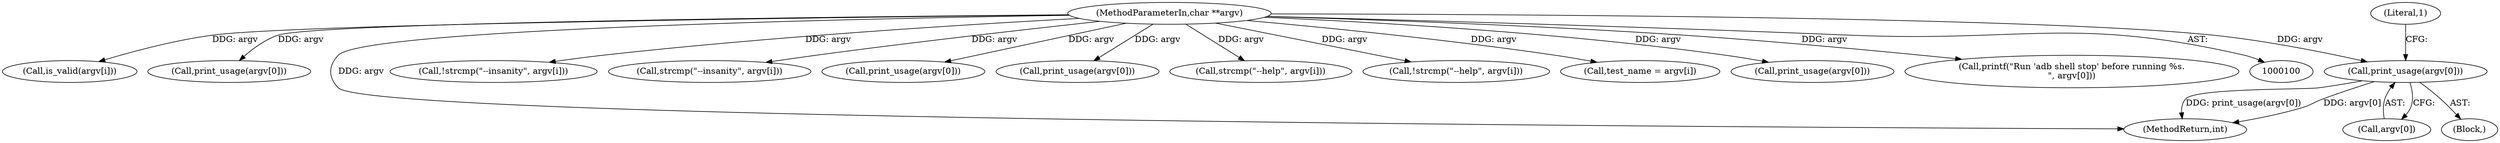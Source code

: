 digraph "0_Android_37c88107679d36c419572732b4af6e18bb2f7dce_5@array" {
"1000172" [label="(Call,print_usage(argv[0]))"];
"1000102" [label="(MethodParameterIn,char **argv)"];
"1000173" [label="(Call,argv[0])"];
"1000151" [label="(Call,is_valid(argv[i]))"];
"1000102" [label="(MethodParameterIn,char **argv)"];
"1000206" [label="(Call,print_usage(argv[0]))"];
"1000178" [label="(Literal,1)"];
"1000503" [label="(MethodReturn,int)"];
"1000172" [label="(Call,print_usage(argv[0]))"];
"1000138" [label="(Call,!strcmp(\"--insanity\", argv[i]))"];
"1000139" [label="(Call,strcmp(\"--insanity\", argv[i]))"];
"1000131" [label="(Call,print_usage(argv[0]))"];
"1000158" [label="(Call,print_usage(argv[0]))"];
"1000125" [label="(Call,strcmp(\"--help\", argv[i]))"];
"1000124" [label="(Call,!strcmp(\"--help\", argv[i]))"];
"1000179" [label="(Call,test_name = argv[i])"];
"1000254" [label="(Call,print_usage(argv[0]))"];
"1000187" [label="(Call,printf(\"Run 'adb shell stop' before running %s.\n\", argv[0]))"];
"1000169" [label="(Block,)"];
"1000172" -> "1000169"  [label="AST: "];
"1000172" -> "1000173"  [label="CFG: "];
"1000173" -> "1000172"  [label="AST: "];
"1000178" -> "1000172"  [label="CFG: "];
"1000172" -> "1000503"  [label="DDG: print_usage(argv[0])"];
"1000172" -> "1000503"  [label="DDG: argv[0]"];
"1000102" -> "1000172"  [label="DDG: argv"];
"1000102" -> "1000100"  [label="AST: "];
"1000102" -> "1000503"  [label="DDG: argv"];
"1000102" -> "1000124"  [label="DDG: argv"];
"1000102" -> "1000125"  [label="DDG: argv"];
"1000102" -> "1000131"  [label="DDG: argv"];
"1000102" -> "1000138"  [label="DDG: argv"];
"1000102" -> "1000139"  [label="DDG: argv"];
"1000102" -> "1000151"  [label="DDG: argv"];
"1000102" -> "1000158"  [label="DDG: argv"];
"1000102" -> "1000179"  [label="DDG: argv"];
"1000102" -> "1000187"  [label="DDG: argv"];
"1000102" -> "1000206"  [label="DDG: argv"];
"1000102" -> "1000254"  [label="DDG: argv"];
}
